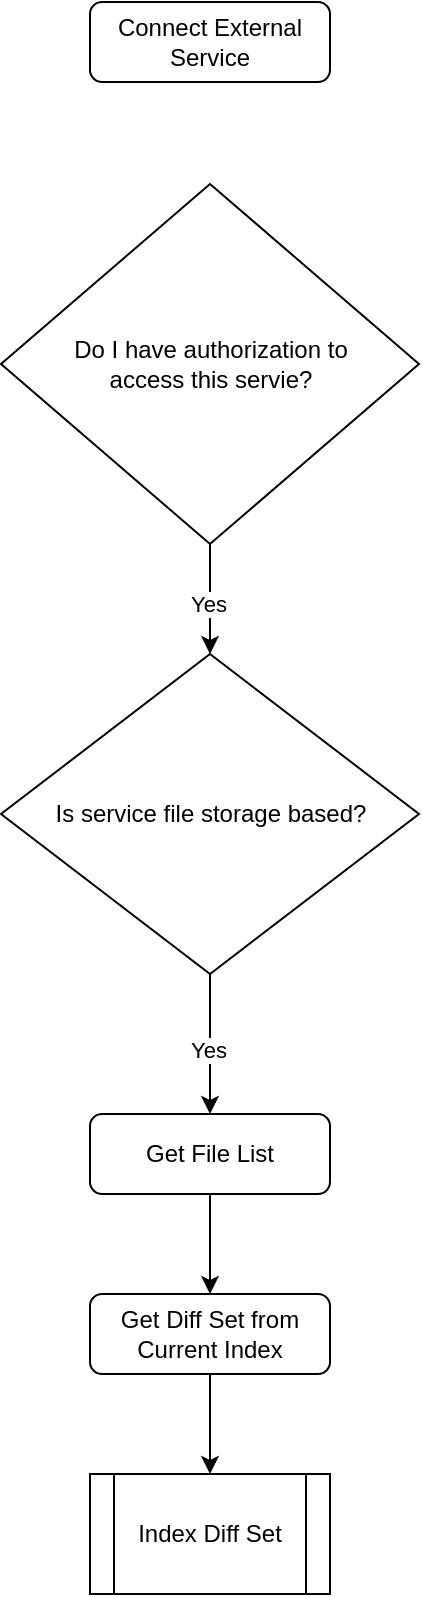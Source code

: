 <mxfile version="21.6.6" type="github">
  <diagram id="C5RBs43oDa-KdzZeNtuy" name="Page-1">
    <mxGraphModel dx="792" dy="556" grid="1" gridSize="10" guides="1" tooltips="1" connect="1" arrows="1" fold="1" page="1" pageScale="1" pageWidth="827" pageHeight="1169" math="0" shadow="0">
      <root>
        <mxCell id="WIyWlLk6GJQsqaUBKTNV-0" />
        <mxCell id="WIyWlLk6GJQsqaUBKTNV-1" parent="WIyWlLk6GJQsqaUBKTNV-0" />
        <mxCell id="WIyWlLk6GJQsqaUBKTNV-3" value="Connect External Service" style="rounded=1;whiteSpace=wrap;html=1;fontSize=12;glass=0;strokeWidth=1;shadow=0;" parent="WIyWlLk6GJQsqaUBKTNV-1" vertex="1">
          <mxGeometry x="354" y="74" width="120" height="40" as="geometry" />
        </mxCell>
        <mxCell id="PCCizZz1pWZluNDz8U5W-3" value="Is service file storage based?" style="rhombus;whiteSpace=wrap;html=1;" vertex="1" parent="WIyWlLk6GJQsqaUBKTNV-1">
          <mxGeometry x="309.5" y="400" width="209" height="160" as="geometry" />
        </mxCell>
        <mxCell id="PCCizZz1pWZluNDz8U5W-4" value="Get File List" style="rounded=1;whiteSpace=wrap;html=1;fontSize=12;glass=0;strokeWidth=1;shadow=0;" vertex="1" parent="WIyWlLk6GJQsqaUBKTNV-1">
          <mxGeometry x="354" y="630" width="120" height="40" as="geometry" />
        </mxCell>
        <mxCell id="PCCizZz1pWZluNDz8U5W-5" value="" style="endArrow=classic;html=1;rounded=0;exitX=0.5;exitY=1;exitDx=0;exitDy=0;entryX=0.5;entryY=0;entryDx=0;entryDy=0;" edge="1" parent="WIyWlLk6GJQsqaUBKTNV-1" source="PCCizZz1pWZluNDz8U5W-3" target="PCCizZz1pWZluNDz8U5W-4">
          <mxGeometry width="50" height="50" relative="1" as="geometry">
            <mxPoint x="480" y="820" as="sourcePoint" />
            <mxPoint x="530" y="770" as="targetPoint" />
          </mxGeometry>
        </mxCell>
        <mxCell id="PCCizZz1pWZluNDz8U5W-6" value="Yes" style="edgeLabel;html=1;align=center;verticalAlign=middle;resizable=0;points=[];" vertex="1" connectable="0" parent="PCCizZz1pWZluNDz8U5W-5">
          <mxGeometry x="0.086" y="-1" relative="1" as="geometry">
            <mxPoint as="offset" />
          </mxGeometry>
        </mxCell>
        <mxCell id="PCCizZz1pWZluNDz8U5W-9" value="Get Diff Set from Current Index" style="rounded=1;whiteSpace=wrap;html=1;fontSize=12;glass=0;strokeWidth=1;shadow=0;" vertex="1" parent="WIyWlLk6GJQsqaUBKTNV-1">
          <mxGeometry x="354" y="720" width="120" height="40" as="geometry" />
        </mxCell>
        <mxCell id="PCCizZz1pWZluNDz8U5W-10" value="Do I have authorization to &lt;br&gt;access this servie?" style="rhombus;whiteSpace=wrap;html=1;" vertex="1" parent="WIyWlLk6GJQsqaUBKTNV-1">
          <mxGeometry x="309.5" y="165" width="209" height="180" as="geometry" />
        </mxCell>
        <mxCell id="PCCizZz1pWZluNDz8U5W-11" value="" style="endArrow=classic;html=1;rounded=0;exitX=0.5;exitY=1;exitDx=0;exitDy=0;entryX=0.5;entryY=0;entryDx=0;entryDy=0;" edge="1" parent="WIyWlLk6GJQsqaUBKTNV-1" source="PCCizZz1pWZluNDz8U5W-10" target="PCCizZz1pWZluNDz8U5W-3">
          <mxGeometry width="50" height="50" relative="1" as="geometry">
            <mxPoint x="424" y="570" as="sourcePoint" />
            <mxPoint x="424" y="640" as="targetPoint" />
          </mxGeometry>
        </mxCell>
        <mxCell id="PCCizZz1pWZluNDz8U5W-12" value="Yes" style="edgeLabel;html=1;align=center;verticalAlign=middle;resizable=0;points=[];" vertex="1" connectable="0" parent="PCCizZz1pWZluNDz8U5W-11">
          <mxGeometry x="0.086" y="-1" relative="1" as="geometry">
            <mxPoint as="offset" />
          </mxGeometry>
        </mxCell>
        <mxCell id="PCCizZz1pWZluNDz8U5W-13" value="" style="endArrow=classic;html=1;rounded=0;exitX=0.5;exitY=1;exitDx=0;exitDy=0;entryX=0.5;entryY=0;entryDx=0;entryDy=0;" edge="1" parent="WIyWlLk6GJQsqaUBKTNV-1" source="PCCizZz1pWZluNDz8U5W-4" target="PCCizZz1pWZluNDz8U5W-9">
          <mxGeometry width="50" height="50" relative="1" as="geometry">
            <mxPoint x="470" y="630" as="sourcePoint" />
            <mxPoint x="520" y="580" as="targetPoint" />
          </mxGeometry>
        </mxCell>
        <mxCell id="PCCizZz1pWZluNDz8U5W-14" value="Index Diff Set" style="shape=process;whiteSpace=wrap;html=1;backgroundOutline=1;" vertex="1" parent="WIyWlLk6GJQsqaUBKTNV-1">
          <mxGeometry x="354" y="810" width="120" height="60" as="geometry" />
        </mxCell>
        <mxCell id="PCCizZz1pWZluNDz8U5W-15" value="" style="endArrow=classic;html=1;rounded=0;exitX=0.5;exitY=1;exitDx=0;exitDy=0;entryX=0.5;entryY=0;entryDx=0;entryDy=0;" edge="1" parent="WIyWlLk6GJQsqaUBKTNV-1" source="PCCizZz1pWZluNDz8U5W-9" target="PCCizZz1pWZluNDz8U5W-14">
          <mxGeometry width="50" height="50" relative="1" as="geometry">
            <mxPoint x="424" y="680" as="sourcePoint" />
            <mxPoint x="424" y="730" as="targetPoint" />
          </mxGeometry>
        </mxCell>
      </root>
    </mxGraphModel>
  </diagram>
</mxfile>
